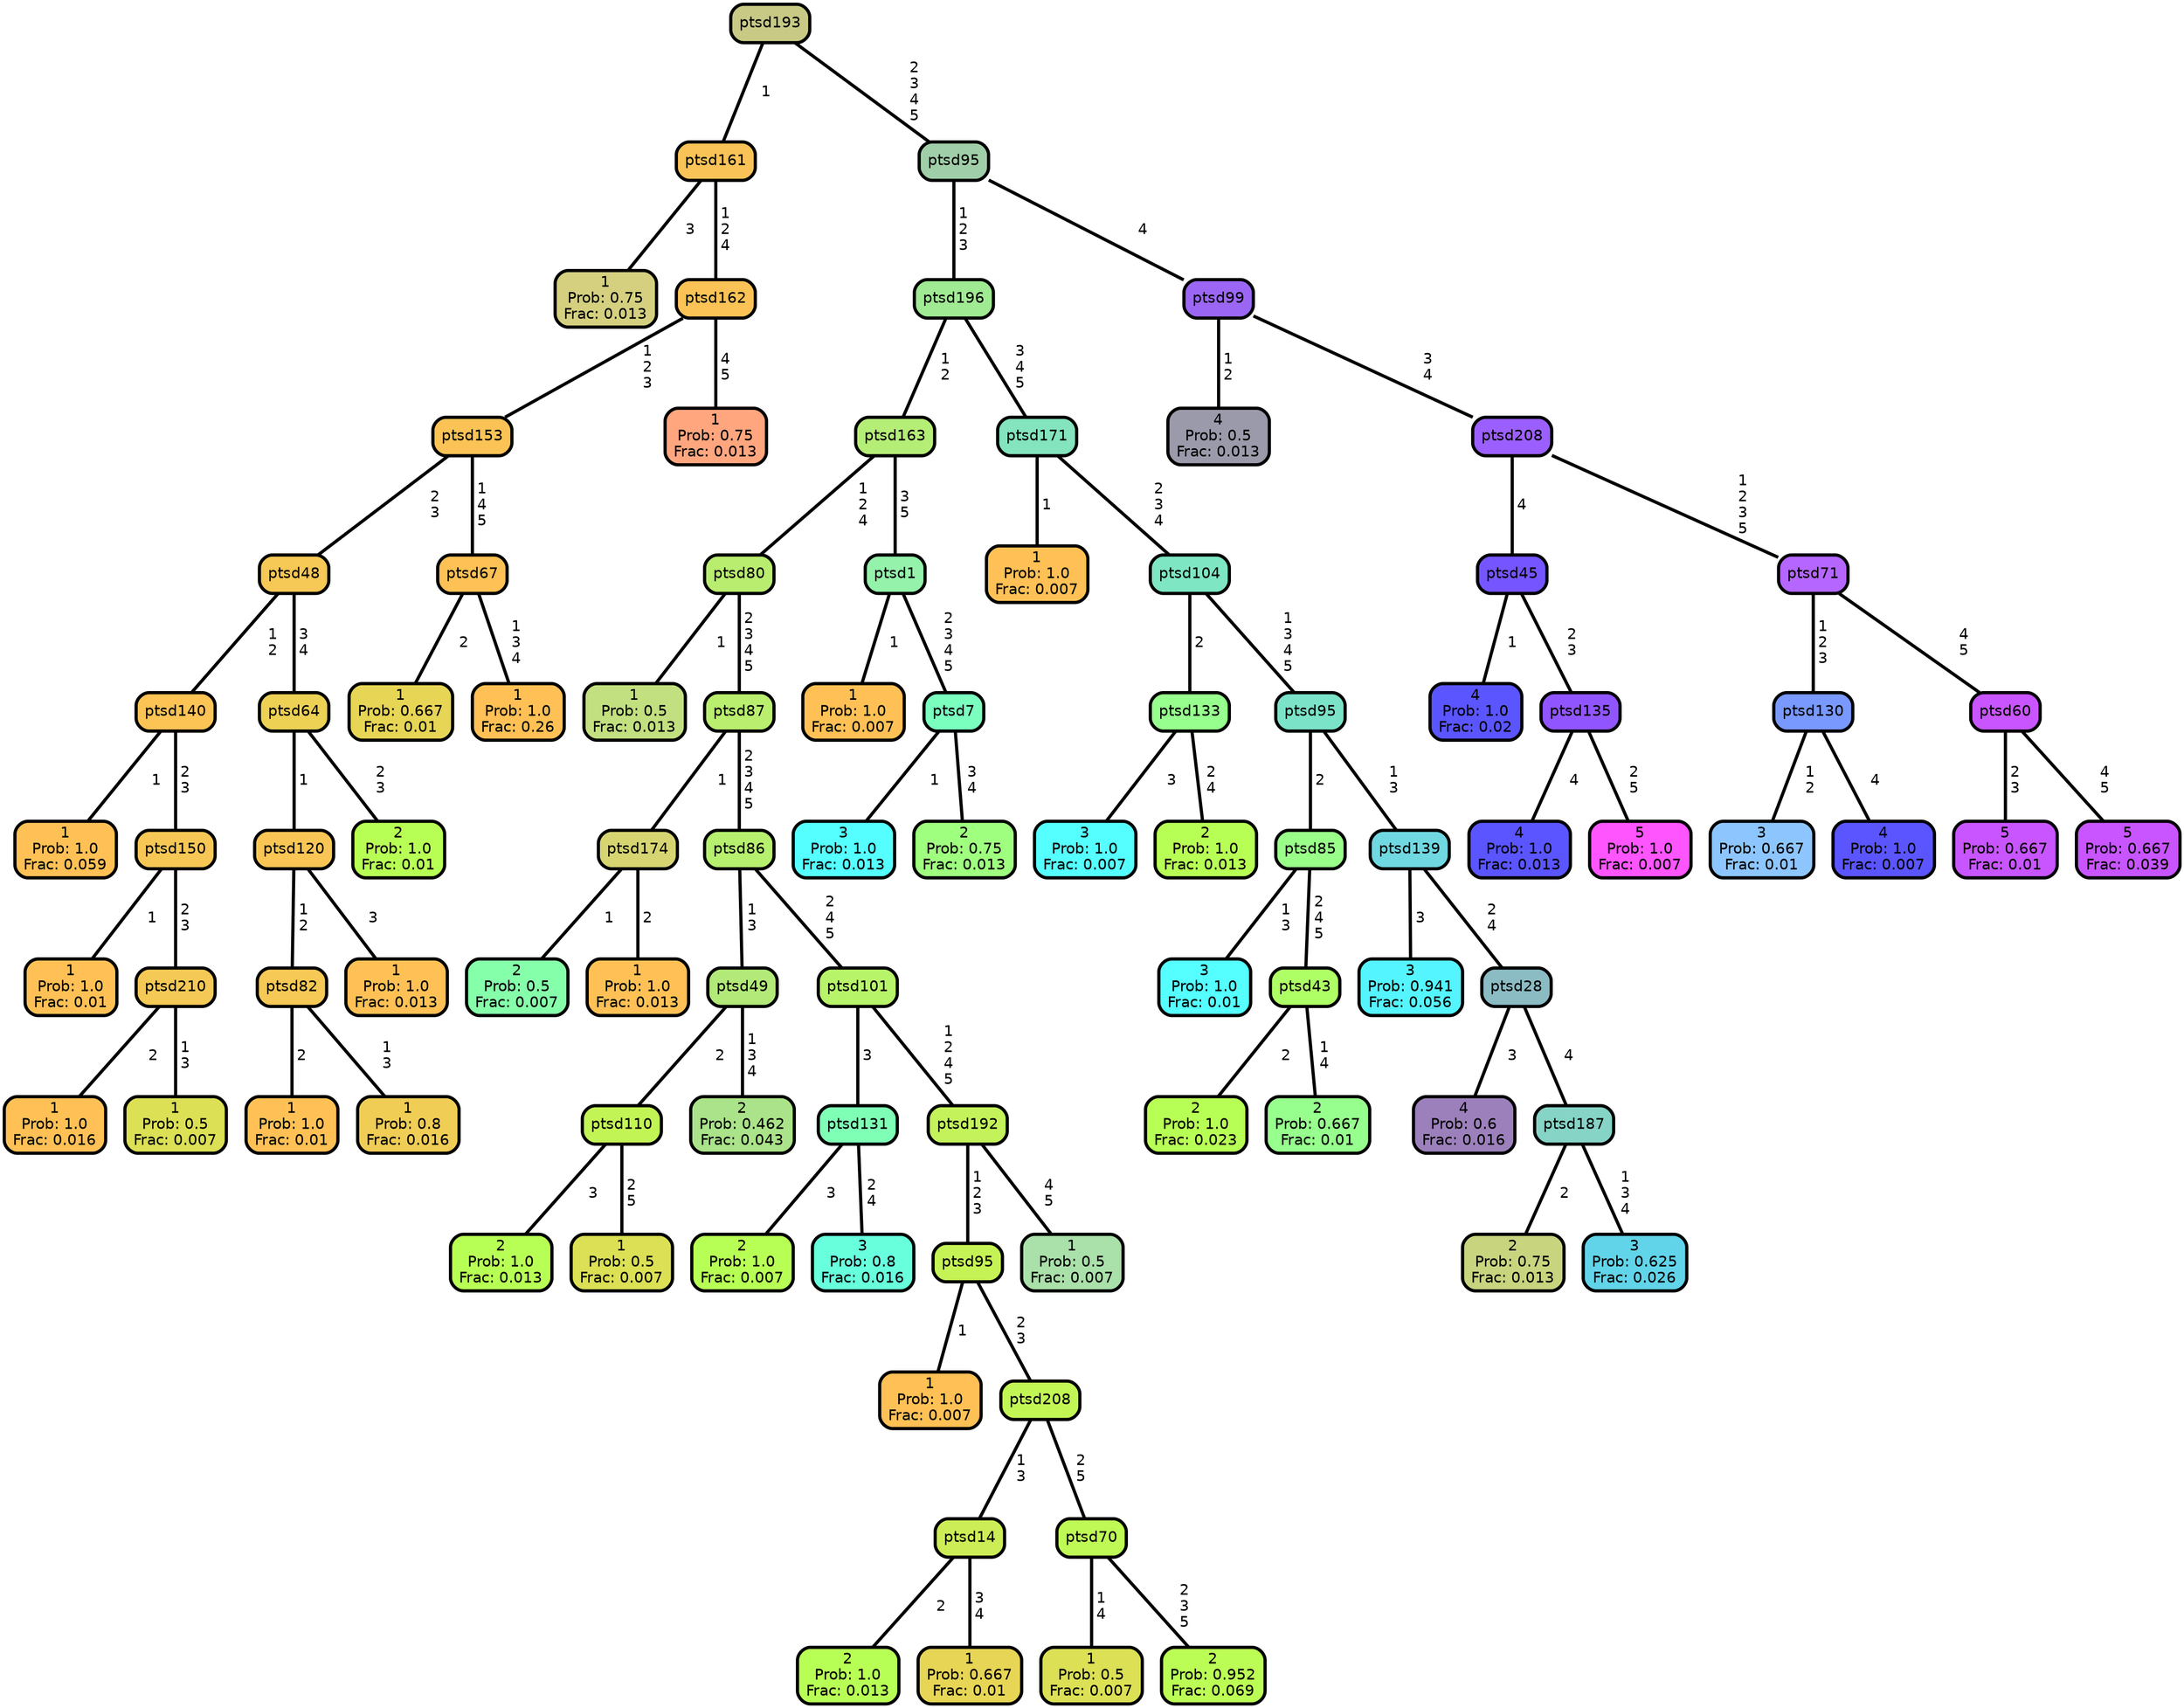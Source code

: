 graph Tree {
node [shape=box, style="filled, rounded",color="black",penwidth="3",fontcolor="black",                 fontname=helvetica] ;
graph [ranksep="0 equally", splines=straight,                 bgcolor=transparent, dpi=200] ;
edge [fontname=helvetica, color=black] ;
0 [label="1
Prob: 0.75
Frac: 0.013", fillcolor="#d4d07f"] ;
1 [label="ptsd161", fillcolor="#fac357"] ;
2 [label="1
Prob: 1.0
Frac: 0.059", fillcolor="#ffc155"] ;
3 [label="ptsd140", fillcolor="#fcc355"] ;
4 [label="1
Prob: 1.0
Frac: 0.01", fillcolor="#ffc155"] ;
5 [label="ptsd150", fillcolor="#f7c755"] ;
6 [label="1
Prob: 1.0
Frac: 0.016", fillcolor="#ffc155"] ;
7 [label="ptsd210", fillcolor="#f4c955"] ;
8 [label="1
Prob: 0.5
Frac: 0.007", fillcolor="#dbe055"] ;
9 [label="ptsd48", fillcolor="#f6c855"] ;
10 [label="1
Prob: 1.0
Frac: 0.01", fillcolor="#ffc155"] ;
11 [label="ptsd82", fillcolor="#f6c855"] ;
12 [label="1
Prob: 0.8
Frac: 0.016", fillcolor="#f0cd55"] ;
13 [label="ptsd120", fillcolor="#f9c655"] ;
14 [label="1
Prob: 1.0
Frac: 0.013", fillcolor="#ffc155"] ;
15 [label="ptsd64", fillcolor="#ecd155"] ;
16 [label="2
Prob: 1.0
Frac: 0.01", fillcolor="#b8ff55"] ;
17 [label="ptsd153", fillcolor="#fbc355"] ;
18 [label="1
Prob: 0.667
Frac: 0.01", fillcolor="#e7d555"] ;
19 [label="ptsd67", fillcolor="#fec155"] ;
20 [label="1
Prob: 1.0
Frac: 0.26", fillcolor="#ffc155"] ;
21 [label="ptsd162", fillcolor="#fbc356"] ;
22 [label="1
Prob: 0.75
Frac: 0.013", fillcolor="#ffa67f"] ;
23 [label="ptsd193", fillcolor="#c7c985"] ;
24 [label="1
Prob: 0.5
Frac: 0.013", fillcolor="#c2e07f"] ;
25 [label="ptsd80", fillcolor="#b9ed6f"] ;
26 [label="2
Prob: 0.5
Frac: 0.007", fillcolor="#86ffaa"] ;
27 [label="ptsd174", fillcolor="#d6d571"] ;
28 [label="1
Prob: 1.0
Frac: 0.013", fillcolor="#ffc155"] ;
29 [label="ptsd87", fillcolor="#b9ee6e"] ;
30 [label="2
Prob: 1.0
Frac: 0.013", fillcolor="#b8ff55"] ;
31 [label="ptsd110", fillcolor="#c3f455"] ;
32 [label="1
Prob: 0.5
Frac: 0.007", fillcolor="#dbe055"] ;
33 [label="ptsd49", fillcolor="#b2e978"] ;
34 [label="2
Prob: 0.462
Frac: 0.043", fillcolor="#aae389"] ;
35 [label="ptsd86", fillcolor="#b6f06e"] ;
36 [label="2
Prob: 1.0
Frac: 0.007", fillcolor="#b8ff55"] ;
37 [label="ptsd131", fillcolor="#7fffb6"] ;
38 [label="3
Prob: 0.8
Frac: 0.016", fillcolor="#68ffdd"] ;
39 [label="ptsd101", fillcolor="#b8f469"] ;
40 [label="1
Prob: 1.0
Frac: 0.007", fillcolor="#ffc155"] ;
41 [label="ptsd95", fillcolor="#c5f355"] ;
42 [label="2
Prob: 1.0
Frac: 0.013", fillcolor="#b8ff55"] ;
43 [label="ptsd14", fillcolor="#cced55"] ;
44 [label="1
Prob: 0.667
Frac: 0.01", fillcolor="#e7d555"] ;
45 [label="ptsd208", fillcolor="#c1f655"] ;
46 [label="1
Prob: 0.5
Frac: 0.007", fillcolor="#dbe055"] ;
47 [label="ptsd70", fillcolor="#bef955"] ;
48 [label="2
Prob: 0.952
Frac: 0.069", fillcolor="#bbfc55"] ;
49 [label="ptsd192", fillcolor="#c3f25a"] ;
50 [label="1
Prob: 0.5
Frac: 0.007", fillcolor="#aae0aa"] ;
51 [label="ptsd163", fillcolor="#b5ee77"] ;
52 [label="1
Prob: 1.0
Frac: 0.007", fillcolor="#ffc155"] ;
53 [label="ptsd1", fillcolor="#94f2aa"] ;
54 [label="3
Prob: 1.0
Frac: 0.013", fillcolor="#55ffff"] ;
55 [label="ptsd7", fillcolor="#7affbf"] ;
56 [label="2
Prob: 0.75
Frac: 0.013", fillcolor="#9fff7f"] ;
57 [label="ptsd196", fillcolor="#a0ea93"] ;
58 [label="1
Prob: 1.0
Frac: 0.007", fillcolor="#ffc155"] ;
59 [label="ptsd171", fillcolor="#83e4be"] ;
60 [label="3
Prob: 1.0
Frac: 0.007", fillcolor="#55ffff"] ;
61 [label="ptsd133", fillcolor="#97ff8d"] ;
62 [label="2
Prob: 1.0
Frac: 0.013", fillcolor="#b8ff55"] ;
63 [label="ptsd104", fillcolor="#7ee6c2"] ;
64 [label="3
Prob: 1.0
Frac: 0.01", fillcolor="#55ffff"] ;
65 [label="ptsd85", fillcolor="#99ff89"] ;
66 [label="2
Prob: 1.0
Frac: 0.023", fillcolor="#b8ff55"] ;
67 [label="ptsd43", fillcolor="#aeff66"] ;
68 [label="2
Prob: 0.667
Frac: 0.01", fillcolor="#97ff8d"] ;
69 [label="ptsd95", fillcolor="#7be3c8"] ;
70 [label="3
Prob: 0.941
Frac: 0.056", fillcolor="#55f5ff"] ;
71 [label="ptsd139", fillcolor="#70d8e1"] ;
72 [label="4
Prob: 0.6
Frac: 0.016", fillcolor="#9c80bb"] ;
73 [label="ptsd28", fillcolor="#8bbbc3"] ;
74 [label="2
Prob: 0.75
Frac: 0.013", fillcolor="#c9d47f"] ;
75 [label="ptsd187", fillcolor="#85d4c6"] ;
76 [label="3
Prob: 0.625
Frac: 0.026", fillcolor="#62d4e9"] ;
77 [label="ptsd95", fillcolor="#a0cea8"] ;
78 [label="4
Prob: 0.5
Frac: 0.013", fillcolor="#9a9aaa"] ;
79 [label="ptsd99", fillcolor="#9c66f5"] ;
80 [label="4
Prob: 1.0
Frac: 0.02", fillcolor="#5a55ff"] ;
81 [label="ptsd45", fillcolor="#7555ff"] ;
82 [label="4
Prob: 1.0
Frac: 0.013", fillcolor="#5a55ff"] ;
83 [label="ptsd135", fillcolor="#9155ff"] ;
84 [label="5
Prob: 1.0
Frac: 0.007", fillcolor="#ff55ff"] ;
85 [label="ptsd208", fillcolor="#9c5fff"] ;
86 [label="3
Prob: 0.667
Frac: 0.01", fillcolor="#8dc6ff"] ;
87 [label="ptsd130", fillcolor="#7999ff"] ;
88 [label="4
Prob: 1.0
Frac: 0.007", fillcolor="#5a55ff"] ;
89 [label="ptsd71", fillcolor="#b466ff"] ;
90 [label="5
Prob: 0.667
Frac: 0.01", fillcolor="#c855ff"] ;
91 [label="ptsd60", fillcolor="#c855ff"] ;
92 [label="5
Prob: 0.667
Frac: 0.039", fillcolor="#c855ff"] ;
1 -- 0 [label=" 3",penwidth=3] ;
1 -- 21 [label=" 1\n 2\n 4",penwidth=3] ;
3 -- 2 [label=" 1",penwidth=3] ;
3 -- 5 [label=" 2\n 3",penwidth=3] ;
5 -- 4 [label=" 1",penwidth=3] ;
5 -- 7 [label=" 2\n 3",penwidth=3] ;
7 -- 6 [label=" 2",penwidth=3] ;
7 -- 8 [label=" 1\n 3",penwidth=3] ;
9 -- 3 [label=" 1\n 2",penwidth=3] ;
9 -- 15 [label=" 3\n 4",penwidth=3] ;
11 -- 10 [label=" 2",penwidth=3] ;
11 -- 12 [label=" 1\n 3",penwidth=3] ;
13 -- 11 [label=" 1\n 2",penwidth=3] ;
13 -- 14 [label=" 3",penwidth=3] ;
15 -- 13 [label=" 1",penwidth=3] ;
15 -- 16 [label=" 2\n 3",penwidth=3] ;
17 -- 9 [label=" 2\n 3",penwidth=3] ;
17 -- 19 [label=" 1\n 4\n 5",penwidth=3] ;
19 -- 18 [label=" 2",penwidth=3] ;
19 -- 20 [label=" 1\n 3\n 4",penwidth=3] ;
21 -- 17 [label=" 1\n 2\n 3",penwidth=3] ;
21 -- 22 [label=" 4\n 5",penwidth=3] ;
23 -- 1 [label=" 1",penwidth=3] ;
23 -- 77 [label=" 2\n 3\n 4\n 5",penwidth=3] ;
25 -- 24 [label=" 1",penwidth=3] ;
25 -- 29 [label=" 2\n 3\n 4\n 5",penwidth=3] ;
27 -- 26 [label=" 1",penwidth=3] ;
27 -- 28 [label=" 2",penwidth=3] ;
29 -- 27 [label=" 1",penwidth=3] ;
29 -- 35 [label=" 2\n 3\n 4\n 5",penwidth=3] ;
31 -- 30 [label=" 3",penwidth=3] ;
31 -- 32 [label=" 2\n 5",penwidth=3] ;
33 -- 31 [label=" 2",penwidth=3] ;
33 -- 34 [label=" 1\n 3\n 4",penwidth=3] ;
35 -- 33 [label=" 1\n 3",penwidth=3] ;
35 -- 39 [label=" 2\n 4\n 5",penwidth=3] ;
37 -- 36 [label=" 3",penwidth=3] ;
37 -- 38 [label=" 2\n 4",penwidth=3] ;
39 -- 37 [label=" 3",penwidth=3] ;
39 -- 49 [label=" 1\n 2\n 4\n 5",penwidth=3] ;
41 -- 40 [label=" 1",penwidth=3] ;
41 -- 45 [label=" 2\n 3",penwidth=3] ;
43 -- 42 [label=" 2",penwidth=3] ;
43 -- 44 [label=" 3\n 4",penwidth=3] ;
45 -- 43 [label=" 1\n 3",penwidth=3] ;
45 -- 47 [label=" 2\n 5",penwidth=3] ;
47 -- 46 [label=" 1\n 4",penwidth=3] ;
47 -- 48 [label=" 2\n 3\n 5",penwidth=3] ;
49 -- 41 [label=" 1\n 2\n 3",penwidth=3] ;
49 -- 50 [label=" 4\n 5",penwidth=3] ;
51 -- 25 [label=" 1\n 2\n 4",penwidth=3] ;
51 -- 53 [label=" 3\n 5",penwidth=3] ;
53 -- 52 [label=" 1",penwidth=3] ;
53 -- 55 [label=" 2\n 3\n 4\n 5",penwidth=3] ;
55 -- 54 [label=" 1",penwidth=3] ;
55 -- 56 [label=" 3\n 4",penwidth=3] ;
57 -- 51 [label=" 1\n 2",penwidth=3] ;
57 -- 59 [label=" 3\n 4\n 5",penwidth=3] ;
59 -- 58 [label=" 1",penwidth=3] ;
59 -- 63 [label=" 2\n 3\n 4",penwidth=3] ;
61 -- 60 [label=" 3",penwidth=3] ;
61 -- 62 [label=" 2\n 4",penwidth=3] ;
63 -- 61 [label=" 2",penwidth=3] ;
63 -- 69 [label=" 1\n 3\n 4\n 5",penwidth=3] ;
65 -- 64 [label=" 1\n 3",penwidth=3] ;
65 -- 67 [label=" 2\n 4\n 5",penwidth=3] ;
67 -- 66 [label=" 2",penwidth=3] ;
67 -- 68 [label=" 1\n 4",penwidth=3] ;
69 -- 65 [label=" 2",penwidth=3] ;
69 -- 71 [label=" 1\n 3",penwidth=3] ;
71 -- 70 [label=" 3",penwidth=3] ;
71 -- 73 [label=" 2\n 4",penwidth=3] ;
73 -- 72 [label=" 3",penwidth=3] ;
73 -- 75 [label=" 4",penwidth=3] ;
75 -- 74 [label=" 2",penwidth=3] ;
75 -- 76 [label=" 1\n 3\n 4",penwidth=3] ;
77 -- 57 [label=" 1\n 2\n 3",penwidth=3] ;
77 -- 79 [label=" 4",penwidth=3] ;
79 -- 78 [label=" 1\n 2",penwidth=3] ;
79 -- 85 [label=" 3\n 4",penwidth=3] ;
81 -- 80 [label=" 1",penwidth=3] ;
81 -- 83 [label=" 2\n 3",penwidth=3] ;
83 -- 82 [label=" 4",penwidth=3] ;
83 -- 84 [label=" 2\n 5",penwidth=3] ;
85 -- 81 [label=" 4",penwidth=3] ;
85 -- 89 [label=" 1\n 2\n 3\n 5",penwidth=3] ;
87 -- 86 [label=" 1\n 2",penwidth=3] ;
87 -- 88 [label=" 4",penwidth=3] ;
89 -- 87 [label=" 1\n 2\n 3",penwidth=3] ;
89 -- 91 [label=" 4\n 5",penwidth=3] ;
91 -- 90 [label=" 2\n 3",penwidth=3] ;
91 -- 92 [label=" 4\n 5",penwidth=3] ;
{rank = same;}}